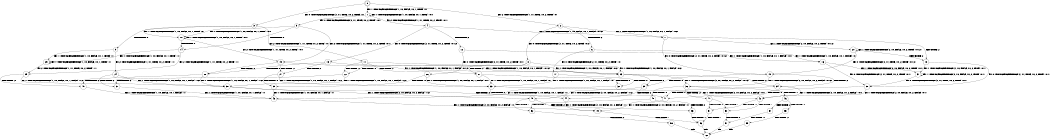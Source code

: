 digraph BCG {
size = "7, 10.5";
center = TRUE;
node [shape = circle];
0 [peripheries = 2];
0 -> 1 [label = "EX !1 !ATOMIC_EXCH_BRANCH (1, +0, FALSE, +0, 1, TRUE) !:0:"];
0 -> 2 [label = "EX !2 !ATOMIC_EXCH_BRANCH (1, +1, TRUE, +0, 2, TRUE) !:0:"];
0 -> 3 [label = "EX !0 !ATOMIC_EXCH_BRANCH (2, +1, TRUE, +0, 2, TRUE) !:0:"];
1 -> 4 [label = "EX !2 !ATOMIC_EXCH_BRANCH (1, +1, TRUE, +0, 2, TRUE) !:0:1:"];
1 -> 5 [label = "EX !0 !ATOMIC_EXCH_BRANCH (2, +1, TRUE, +0, 2, TRUE) !:0:1:"];
1 -> 1 [label = "EX !1 !ATOMIC_EXCH_BRANCH (1, +0, FALSE, +0, 1, TRUE) !:0:1:"];
2 -> 6 [label = "TERMINATE !2"];
2 -> 7 [label = "EX !1 !ATOMIC_EXCH_BRANCH (1, +0, FALSE, +0, 1, FALSE) !:0:2:"];
2 -> 8 [label = "EX !0 !ATOMIC_EXCH_BRANCH (2, +1, TRUE, +0, 2, TRUE) !:0:2:"];
3 -> 9 [label = "TERMINATE !0"];
3 -> 10 [label = "EX !1 !ATOMIC_EXCH_BRANCH (1, +0, FALSE, +0, 1, TRUE) !:0:"];
3 -> 11 [label = "EX !2 !ATOMIC_EXCH_BRANCH (1, +1, TRUE, +0, 2, TRUE) !:0:"];
4 -> 12 [label = "TERMINATE !2"];
4 -> 13 [label = "EX !0 !ATOMIC_EXCH_BRANCH (2, +1, TRUE, +0, 2, TRUE) !:0:1:2:"];
4 -> 7 [label = "EX !1 !ATOMIC_EXCH_BRANCH (1, +0, FALSE, +0, 1, FALSE) !:0:1:2:"];
5 -> 14 [label = "TERMINATE !0"];
5 -> 15 [label = "EX !2 !ATOMIC_EXCH_BRANCH (1, +1, TRUE, +0, 2, TRUE) !:0:1:"];
5 -> 10 [label = "EX !1 !ATOMIC_EXCH_BRANCH (1, +0, FALSE, +0, 1, TRUE) !:0:1:"];
6 -> 16 [label = "EX !1 !ATOMIC_EXCH_BRANCH (1, +0, FALSE, +0, 1, FALSE) !:0:"];
6 -> 17 [label = "EX !0 !ATOMIC_EXCH_BRANCH (2, +1, TRUE, +0, 2, TRUE) !:0:"];
7 -> 18 [label = "TERMINATE !2"];
7 -> 19 [label = "EX !0 !ATOMIC_EXCH_BRANCH (2, +1, TRUE, +0, 2, TRUE) !:0:1:2:"];
7 -> 20 [label = "EX !1 !ATOMIC_EXCH_BRANCH (2, +0, FALSE, +0, 2, TRUE) !:0:1:2:"];
8 -> 21 [label = "TERMINATE !2"];
8 -> 22 [label = "TERMINATE !0"];
8 -> 23 [label = "EX !1 !ATOMIC_EXCH_BRANCH (1, +0, FALSE, +0, 1, FALSE) !:0:2:"];
9 -> 24 [label = "EX !2 !ATOMIC_EXCH_BRANCH (1, +1, TRUE, +0, 2, TRUE) !:1:"];
9 -> 25 [label = "EX !1 !ATOMIC_EXCH_BRANCH (1, +0, FALSE, +0, 1, TRUE) !:1:"];
10 -> 14 [label = "TERMINATE !0"];
10 -> 15 [label = "EX !2 !ATOMIC_EXCH_BRANCH (1, +1, TRUE, +0, 2, TRUE) !:0:1:"];
10 -> 10 [label = "EX !1 !ATOMIC_EXCH_BRANCH (1, +0, FALSE, +0, 1, TRUE) !:0:1:"];
11 -> 21 [label = "TERMINATE !2"];
11 -> 22 [label = "TERMINATE !0"];
11 -> 23 [label = "EX !1 !ATOMIC_EXCH_BRANCH (1, +0, FALSE, +0, 1, FALSE) !:0:2:"];
12 -> 26 [label = "EX !0 !ATOMIC_EXCH_BRANCH (2, +1, TRUE, +0, 2, TRUE) !:0:1:"];
12 -> 16 [label = "EX !1 !ATOMIC_EXCH_BRANCH (1, +0, FALSE, +0, 1, FALSE) !:0:1:"];
13 -> 27 [label = "TERMINATE !2"];
13 -> 28 [label = "TERMINATE !0"];
13 -> 23 [label = "EX !1 !ATOMIC_EXCH_BRANCH (1, +0, FALSE, +0, 1, FALSE) !:0:1:2:"];
14 -> 29 [label = "EX !2 !ATOMIC_EXCH_BRANCH (1, +1, TRUE, +0, 2, TRUE) !:1:"];
14 -> 25 [label = "EX !1 !ATOMIC_EXCH_BRANCH (1, +0, FALSE, +0, 1, TRUE) !:1:"];
15 -> 27 [label = "TERMINATE !2"];
15 -> 28 [label = "TERMINATE !0"];
15 -> 23 [label = "EX !1 !ATOMIC_EXCH_BRANCH (1, +0, FALSE, +0, 1, FALSE) !:0:1:2:"];
16 -> 30 [label = "EX !0 !ATOMIC_EXCH_BRANCH (2, +1, TRUE, +0, 2, TRUE) !:0:1:"];
16 -> 31 [label = "EX !1 !ATOMIC_EXCH_BRANCH (2, +0, FALSE, +0, 2, TRUE) !:0:1:"];
17 -> 32 [label = "TERMINATE !0"];
17 -> 33 [label = "EX !1 !ATOMIC_EXCH_BRANCH (1, +0, FALSE, +0, 1, FALSE) !:0:"];
18 -> 30 [label = "EX !0 !ATOMIC_EXCH_BRANCH (2, +1, TRUE, +0, 2, TRUE) !:0:1:"];
18 -> 31 [label = "EX !1 !ATOMIC_EXCH_BRANCH (2, +0, FALSE, +0, 2, TRUE) !:0:1:"];
19 -> 34 [label = "TERMINATE !2"];
19 -> 35 [label = "TERMINATE !0"];
19 -> 36 [label = "EX !1 !ATOMIC_EXCH_BRANCH (2, +0, FALSE, +0, 2, FALSE) !:0:1:2:"];
20 -> 18 [label = "TERMINATE !2"];
20 -> 19 [label = "EX !0 !ATOMIC_EXCH_BRANCH (2, +1, TRUE, +0, 2, TRUE) !:0:1:2:"];
20 -> 20 [label = "EX !1 !ATOMIC_EXCH_BRANCH (2, +0, FALSE, +0, 2, TRUE) !:0:1:2:"];
21 -> 32 [label = "TERMINATE !0"];
21 -> 33 [label = "EX !1 !ATOMIC_EXCH_BRANCH (1, +0, FALSE, +0, 1, FALSE) !:0:"];
22 -> 37 [label = "TERMINATE !2"];
22 -> 38 [label = "EX !1 !ATOMIC_EXCH_BRANCH (1, +0, FALSE, +0, 1, FALSE) !:1:2:"];
23 -> 34 [label = "TERMINATE !2"];
23 -> 35 [label = "TERMINATE !0"];
23 -> 36 [label = "EX !1 !ATOMIC_EXCH_BRANCH (2, +0, FALSE, +0, 2, FALSE) !:0:1:2:"];
24 -> 37 [label = "TERMINATE !2"];
24 -> 38 [label = "EX !1 !ATOMIC_EXCH_BRANCH (1, +0, FALSE, +0, 1, FALSE) !:1:2:"];
25 -> 29 [label = "EX !2 !ATOMIC_EXCH_BRANCH (1, +1, TRUE, +0, 2, TRUE) !:1:"];
25 -> 25 [label = "EX !1 !ATOMIC_EXCH_BRANCH (1, +0, FALSE, +0, 1, TRUE) !:1:"];
26 -> 39 [label = "TERMINATE !0"];
26 -> 33 [label = "EX !1 !ATOMIC_EXCH_BRANCH (1, +0, FALSE, +0, 1, FALSE) !:0:1:"];
27 -> 39 [label = "TERMINATE !0"];
27 -> 33 [label = "EX !1 !ATOMIC_EXCH_BRANCH (1, +0, FALSE, +0, 1, FALSE) !:0:1:"];
28 -> 40 [label = "TERMINATE !2"];
28 -> 38 [label = "EX !1 !ATOMIC_EXCH_BRANCH (1, +0, FALSE, +0, 1, FALSE) !:1:2:"];
29 -> 40 [label = "TERMINATE !2"];
29 -> 38 [label = "EX !1 !ATOMIC_EXCH_BRANCH (1, +0, FALSE, +0, 1, FALSE) !:1:2:"];
30 -> 41 [label = "TERMINATE !0"];
30 -> 42 [label = "EX !1 !ATOMIC_EXCH_BRANCH (2, +0, FALSE, +0, 2, FALSE) !:0:1:"];
31 -> 30 [label = "EX !0 !ATOMIC_EXCH_BRANCH (2, +1, TRUE, +0, 2, TRUE) !:0:1:"];
31 -> 31 [label = "EX !1 !ATOMIC_EXCH_BRANCH (2, +0, FALSE, +0, 2, TRUE) !:0:1:"];
32 -> 43 [label = "EX !1 !ATOMIC_EXCH_BRANCH (1, +0, FALSE, +0, 1, FALSE) !:1:"];
33 -> 41 [label = "TERMINATE !0"];
33 -> 42 [label = "EX !1 !ATOMIC_EXCH_BRANCH (2, +0, FALSE, +0, 2, FALSE) !:0:1:"];
34 -> 41 [label = "TERMINATE !0"];
34 -> 42 [label = "EX !1 !ATOMIC_EXCH_BRANCH (2, +0, FALSE, +0, 2, FALSE) !:0:1:"];
35 -> 44 [label = "TERMINATE !2"];
35 -> 45 [label = "EX !1 !ATOMIC_EXCH_BRANCH (2, +0, FALSE, +0, 2, FALSE) !:1:2:"];
36 -> 46 [label = "TERMINATE !1"];
36 -> 47 [label = "TERMINATE !2"];
36 -> 48 [label = "TERMINATE !0"];
37 -> 43 [label = "EX !1 !ATOMIC_EXCH_BRANCH (1, +0, FALSE, +0, 1, FALSE) !:1:"];
38 -> 44 [label = "TERMINATE !2"];
38 -> 45 [label = "EX !1 !ATOMIC_EXCH_BRANCH (2, +0, FALSE, +0, 2, FALSE) !:1:2:"];
39 -> 43 [label = "EX !1 !ATOMIC_EXCH_BRANCH (1, +0, FALSE, +0, 1, FALSE) !:1:"];
40 -> 43 [label = "EX !1 !ATOMIC_EXCH_BRANCH (1, +0, FALSE, +0, 1, FALSE) !:1:"];
41 -> 49 [label = "EX !1 !ATOMIC_EXCH_BRANCH (2, +0, FALSE, +0, 2, FALSE) !:1:"];
42 -> 50 [label = "TERMINATE !1"];
42 -> 51 [label = "TERMINATE !0"];
43 -> 49 [label = "EX !1 !ATOMIC_EXCH_BRANCH (2, +0, FALSE, +0, 2, FALSE) !:1:"];
44 -> 49 [label = "EX !1 !ATOMIC_EXCH_BRANCH (2, +0, FALSE, +0, 2, FALSE) !:1:"];
45 -> 52 [label = "TERMINATE !1"];
45 -> 53 [label = "TERMINATE !2"];
46 -> 54 [label = "TERMINATE !2"];
46 -> 55 [label = "TERMINATE !0"];
47 -> 50 [label = "TERMINATE !1"];
47 -> 51 [label = "TERMINATE !0"];
48 -> 52 [label = "TERMINATE !1"];
48 -> 53 [label = "TERMINATE !2"];
49 -> 56 [label = "TERMINATE !1"];
50 -> 57 [label = "TERMINATE !0"];
51 -> 56 [label = "TERMINATE !1"];
52 -> 58 [label = "TERMINATE !2"];
53 -> 56 [label = "TERMINATE !1"];
54 -> 57 [label = "TERMINATE !0"];
55 -> 59 [label = "TERMINATE !2"];
56 -> 60 [label = "exit"];
57 -> 60 [label = "exit"];
58 -> 60 [label = "exit"];
59 -> 60 [label = "exit"];
}
